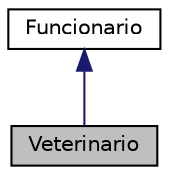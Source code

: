 digraph "Veterinario"
{
  edge [fontname="Helvetica",fontsize="10",labelfontname="Helvetica",labelfontsize="10"];
  node [fontname="Helvetica",fontsize="10",shape=record];
  Node0 [label="Veterinario",height=0.2,width=0.4,color="black", fillcolor="grey75", style="filled", fontcolor="black"];
  Node1 -> Node0 [dir="back",color="midnightblue",fontsize="10",style="solid",fontname="Helvetica"];
  Node1 [label="Funcionario",height=0.2,width=0.4,color="black", fillcolor="white", style="filled",URL="$class_funcionario.html",tooltip="Classe responsável pelo controle dos funcionários. "];
}
